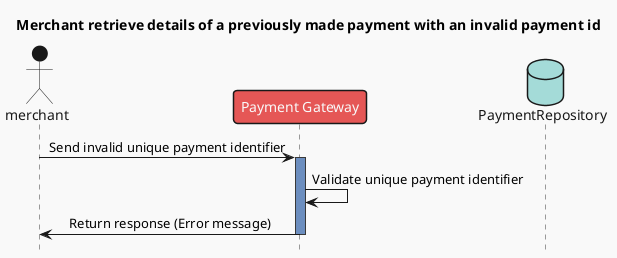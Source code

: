 @startuml
!theme mars

title Merchant retrieve details of a previously made payment with an invalid payment id
skinparam sequenceMessageAlign center
hide footbox
actor merchant

participant "Payment Gateway" as PaymentGateway
database PaymentRepository

merchant -> PaymentGateway : Send invalid unique payment identifier
activate PaymentGateway #6C8EBF
PaymentGateway -> PaymentGateway : Validate unique payment identifier
PaymentGateway -> merchant : Return response (Error message)
deactivate PaymentGateway

@enduml